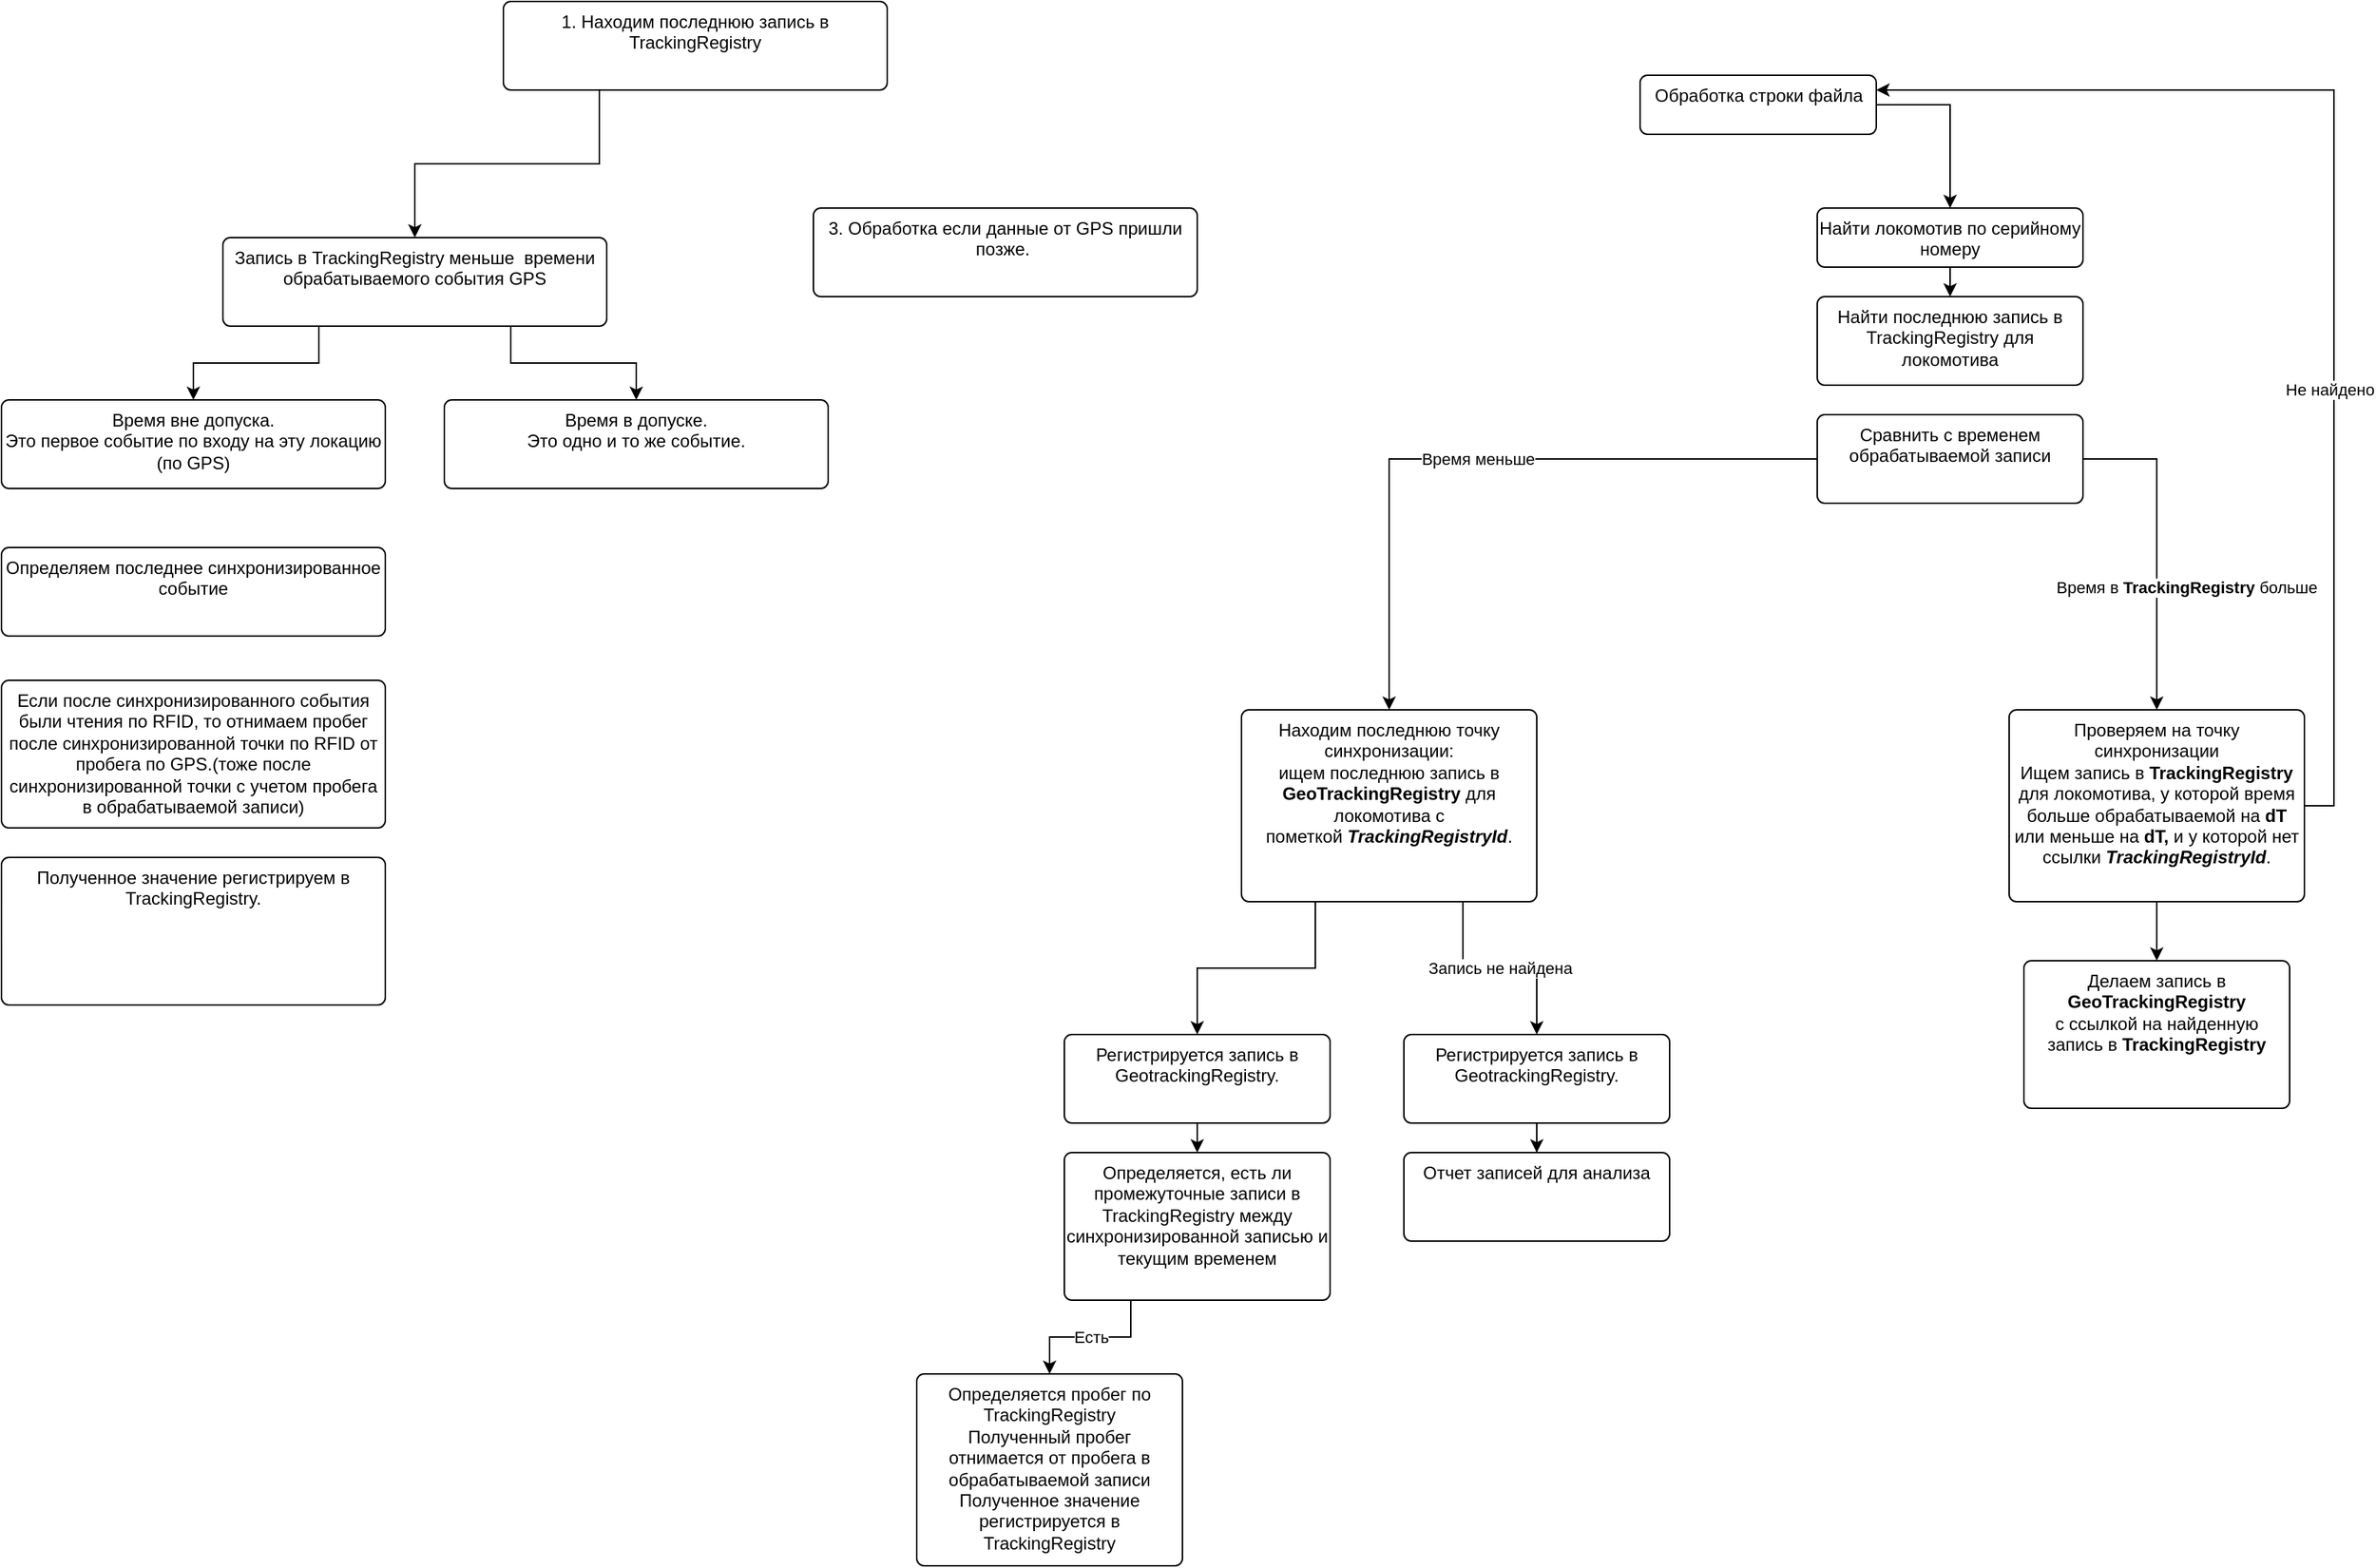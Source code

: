 <mxfile version="20.7.4" type="device"><diagram id="Ru2xacAF7HFqyGeZjAIu" name="Page-1"><mxGraphModel dx="2009" dy="690" grid="1" gridSize="10" guides="1" tooltips="1" connect="1" arrows="1" fold="1" page="1" pageScale="1" pageWidth="827" pageHeight="1169" math="0" shadow="0"><root><mxCell id="0"/><mxCell id="1" parent="0"/><mxCell id="yAA4Ex5hEjd4g-19m9vm-3" style="edgeStyle=orthogonalEdgeStyle;rounded=0;orthogonalLoop=1;jettySize=auto;html=1;entryX=0.5;entryY=0;entryDx=0;entryDy=0;exitX=1;exitY=0.5;exitDx=0;exitDy=0;" edge="1" parent="1" source="yAA4Ex5hEjd4g-19m9vm-1" target="yAA4Ex5hEjd4g-19m9vm-2"><mxGeometry relative="1" as="geometry"/></mxCell><mxCell id="yAA4Ex5hEjd4g-19m9vm-1" value="Обработка строки файла" style="html=1;align=center;verticalAlign=top;rounded=1;absoluteArcSize=1;arcSize=10;dashed=0;" vertex="1" parent="1"><mxGeometry x="330" y="80" width="160" height="40" as="geometry"/></mxCell><mxCell id="yAA4Ex5hEjd4g-19m9vm-5" style="edgeStyle=orthogonalEdgeStyle;rounded=0;orthogonalLoop=1;jettySize=auto;html=1;exitX=0.5;exitY=1;exitDx=0;exitDy=0;entryX=0.5;entryY=0;entryDx=0;entryDy=0;" edge="1" parent="1" source="yAA4Ex5hEjd4g-19m9vm-2" target="yAA4Ex5hEjd4g-19m9vm-4"><mxGeometry relative="1" as="geometry"/></mxCell><mxCell id="yAA4Ex5hEjd4g-19m9vm-2" value="Найти локомотив по серийному номеру" style="html=1;align=center;verticalAlign=top;rounded=1;absoluteArcSize=1;arcSize=10;dashed=0;whiteSpace=wrap;" vertex="1" parent="1"><mxGeometry x="450" y="170" width="180" height="40" as="geometry"/></mxCell><mxCell id="yAA4Ex5hEjd4g-19m9vm-4" value="Найти последнюю запись в TrackingRegistry для локомотива" style="html=1;align=center;verticalAlign=top;rounded=1;absoluteArcSize=1;arcSize=10;dashed=0;whiteSpace=wrap;" vertex="1" parent="1"><mxGeometry x="450" y="230" width="180" height="60" as="geometry"/></mxCell><mxCell id="yAA4Ex5hEjd4g-19m9vm-9" style="edgeStyle=orthogonalEdgeStyle;rounded=0;orthogonalLoop=1;jettySize=auto;html=1;entryX=0.5;entryY=0;entryDx=0;entryDy=0;exitX=1;exitY=0.5;exitDx=0;exitDy=0;" edge="1" parent="1" source="yAA4Ex5hEjd4g-19m9vm-6" target="yAA4Ex5hEjd4g-19m9vm-8"><mxGeometry relative="1" as="geometry"><mxPoint x="680" y="70" as="targetPoint"/></mxGeometry></mxCell><mxCell id="yAA4Ex5hEjd4g-19m9vm-10" value="Время в &lt;b&gt;TrackingRegistry &lt;/b&gt;больше" style="edgeLabel;html=1;align=center;verticalAlign=middle;resizable=0;points=[];" vertex="1" connectable="0" parent="yAA4Ex5hEjd4g-19m9vm-9"><mxGeometry x="-0.386" y="-3" relative="1" as="geometry"><mxPoint x="23" y="69" as="offset"/></mxGeometry></mxCell><mxCell id="yAA4Ex5hEjd4g-19m9vm-15" value="Время меньше" style="edgeStyle=orthogonalEdgeStyle;rounded=0;orthogonalLoop=1;jettySize=auto;html=1;entryX=0.5;entryY=0;entryDx=0;entryDy=0;exitX=0;exitY=0.5;exitDx=0;exitDy=0;" edge="1" parent="1" source="yAA4Ex5hEjd4g-19m9vm-6" target="yAA4Ex5hEjd4g-19m9vm-16"><mxGeometry relative="1" as="geometry"><mxPoint x="160" y="510" as="targetPoint"/></mxGeometry></mxCell><mxCell id="yAA4Ex5hEjd4g-19m9vm-6" value="Сравнить с временем обрабатываемой записи" style="html=1;align=center;verticalAlign=top;rounded=1;absoluteArcSize=1;arcSize=10;dashed=0;whiteSpace=wrap;" vertex="1" parent="1"><mxGeometry x="450" y="310" width="180" height="60" as="geometry"/></mxCell><mxCell id="yAA4Ex5hEjd4g-19m9vm-11" style="edgeStyle=orthogonalEdgeStyle;rounded=0;orthogonalLoop=1;jettySize=auto;html=1;entryX=1;entryY=0.25;entryDx=0;entryDy=0;exitX=1;exitY=0.5;exitDx=0;exitDy=0;" edge="1" parent="1" source="yAA4Ex5hEjd4g-19m9vm-8" target="yAA4Ex5hEjd4g-19m9vm-1"><mxGeometry relative="1" as="geometry"><mxPoint x="800" y="140" as="targetPoint"/></mxGeometry></mxCell><mxCell id="yAA4Ex5hEjd4g-19m9vm-12" value="Не найдено" style="edgeLabel;html=1;align=center;verticalAlign=middle;resizable=0;points=[];" vertex="1" connectable="0" parent="yAA4Ex5hEjd4g-19m9vm-11"><mxGeometry x="-0.259" y="3" relative="1" as="geometry"><mxPoint as="offset"/></mxGeometry></mxCell><mxCell id="yAA4Ex5hEjd4g-19m9vm-14" style="edgeStyle=orthogonalEdgeStyle;rounded=0;orthogonalLoop=1;jettySize=auto;html=1;exitX=0.5;exitY=1;exitDx=0;exitDy=0;entryX=0.5;entryY=0;entryDx=0;entryDy=0;" edge="1" parent="1" source="yAA4Ex5hEjd4g-19m9vm-8" target="yAA4Ex5hEjd4g-19m9vm-13"><mxGeometry relative="1" as="geometry"/></mxCell><mxCell id="yAA4Ex5hEjd4g-19m9vm-8" value="Проверяем на точку синхронизации&lt;br&gt;Ищем запись в &lt;b&gt;TrackingRegistry &lt;/b&gt;для локомотива, у которой время больше обрабатываемой на &lt;b&gt;dT &lt;/b&gt;или меньше на &lt;b&gt;dT,&amp;nbsp;&lt;/b&gt;и у которой нет ссылки &lt;b&gt;&lt;i&gt;TrackingRegistryId&lt;/i&gt;&lt;/b&gt;." style="html=1;align=center;verticalAlign=top;rounded=1;absoluteArcSize=1;arcSize=10;dashed=0;whiteSpace=wrap;" vertex="1" parent="1"><mxGeometry x="580" y="510" width="200" height="130" as="geometry"/></mxCell><mxCell id="yAA4Ex5hEjd4g-19m9vm-13" value="Делаем запись в &lt;b&gt;GeoTrackingRegistry &lt;/b&gt;с&amp;nbsp;ссылкой на найденную запись в &lt;b&gt;TrackingRegistry&lt;/b&gt;" style="html=1;align=center;verticalAlign=top;rounded=1;absoluteArcSize=1;arcSize=10;dashed=0;whiteSpace=wrap;" vertex="1" parent="1"><mxGeometry x="590" y="680" width="180" height="100" as="geometry"/></mxCell><mxCell id="yAA4Ex5hEjd4g-19m9vm-21" value="Запись не найдена" style="edgeStyle=orthogonalEdgeStyle;rounded=0;orthogonalLoop=1;jettySize=auto;html=1;exitX=0.75;exitY=1;exitDx=0;exitDy=0;entryX=0.5;entryY=0;entryDx=0;entryDy=0;" edge="1" parent="1" source="yAA4Ex5hEjd4g-19m9vm-16" target="yAA4Ex5hEjd4g-19m9vm-19"><mxGeometry relative="1" as="geometry"/></mxCell><mxCell id="yAA4Ex5hEjd4g-19m9vm-23" style="edgeStyle=orthogonalEdgeStyle;rounded=0;orthogonalLoop=1;jettySize=auto;html=1;exitX=0.25;exitY=1;exitDx=0;exitDy=0;entryX=0.5;entryY=0;entryDx=0;entryDy=0;" edge="1" parent="1" source="yAA4Ex5hEjd4g-19m9vm-16" target="yAA4Ex5hEjd4g-19m9vm-22"><mxGeometry relative="1" as="geometry"/></mxCell><mxCell id="yAA4Ex5hEjd4g-19m9vm-16" value="Находим последнюю точку синхронизации:&lt;br&gt;ищем последнюю запись в &lt;b&gt;GeoTrackingRegistry&amp;nbsp;&lt;/b&gt;для локомотива c пометкой&amp;nbsp;&lt;b&gt;&lt;i&gt;TrackingRegistryId&lt;/i&gt;&lt;/b&gt;." style="html=1;align=center;verticalAlign=top;rounded=1;absoluteArcSize=1;arcSize=10;dashed=0;whiteSpace=wrap;" vertex="1" parent="1"><mxGeometry x="60" y="510" width="200" height="130" as="geometry"/></mxCell><mxCell id="yAA4Ex5hEjd4g-19m9vm-26" style="edgeStyle=orthogonalEdgeStyle;rounded=0;orthogonalLoop=1;jettySize=auto;html=1;exitX=0.5;exitY=1;exitDx=0;exitDy=0;" edge="1" parent="1" source="yAA4Ex5hEjd4g-19m9vm-19" target="yAA4Ex5hEjd4g-19m9vm-25"><mxGeometry relative="1" as="geometry"/></mxCell><mxCell id="yAA4Ex5hEjd4g-19m9vm-19" value="Регистрируется запись в GeotrackingRegistry.&lt;br&gt;" style="html=1;align=center;verticalAlign=top;rounded=1;absoluteArcSize=1;arcSize=10;dashed=0;whiteSpace=wrap;" vertex="1" parent="1"><mxGeometry x="170" y="730" width="180" height="60" as="geometry"/></mxCell><mxCell id="yAA4Ex5hEjd4g-19m9vm-27" style="edgeStyle=orthogonalEdgeStyle;rounded=0;orthogonalLoop=1;jettySize=auto;html=1;exitX=0.5;exitY=1;exitDx=0;exitDy=0;entryX=0.5;entryY=0;entryDx=0;entryDy=0;" edge="1" parent="1" source="yAA4Ex5hEjd4g-19m9vm-22" target="yAA4Ex5hEjd4g-19m9vm-24"><mxGeometry relative="1" as="geometry"/></mxCell><mxCell id="yAA4Ex5hEjd4g-19m9vm-22" value="Регистрируется запись в GeotrackingRegistry.&lt;br&gt;" style="html=1;align=center;verticalAlign=top;rounded=1;absoluteArcSize=1;arcSize=10;dashed=0;whiteSpace=wrap;" vertex="1" parent="1"><mxGeometry x="-60" y="730" width="180" height="60" as="geometry"/></mxCell><mxCell id="yAA4Ex5hEjd4g-19m9vm-29" value="Есть" style="edgeStyle=orthogonalEdgeStyle;rounded=0;orthogonalLoop=1;jettySize=auto;html=1;exitX=0.25;exitY=1;exitDx=0;exitDy=0;" edge="1" parent="1" source="yAA4Ex5hEjd4g-19m9vm-24" target="yAA4Ex5hEjd4g-19m9vm-28"><mxGeometry relative="1" as="geometry"/></mxCell><mxCell id="yAA4Ex5hEjd4g-19m9vm-24" value="Определяется, есть ли промежуточные записи в TrackingRegistry между синхронизированной записью и текущим временем" style="html=1;align=center;verticalAlign=top;rounded=1;absoluteArcSize=1;arcSize=10;dashed=0;whiteSpace=wrap;" vertex="1" parent="1"><mxGeometry x="-60" y="810" width="180" height="100" as="geometry"/></mxCell><mxCell id="yAA4Ex5hEjd4g-19m9vm-25" value="Отчет записей для анализа" style="html=1;align=center;verticalAlign=top;rounded=1;absoluteArcSize=1;arcSize=10;dashed=0;whiteSpace=wrap;" vertex="1" parent="1"><mxGeometry x="170" y="810" width="180" height="60" as="geometry"/></mxCell><mxCell id="yAA4Ex5hEjd4g-19m9vm-28" value="Определяется пробег по TrackingRegistry&lt;br&gt;Полученный пробег отнимается от пробега в обрабатываемой записи&lt;br&gt;Полученное значение регистрируется в TrackingRegistry" style="html=1;align=center;verticalAlign=top;rounded=1;absoluteArcSize=1;arcSize=10;dashed=0;whiteSpace=wrap;" vertex="1" parent="1"><mxGeometry x="-160" y="960" width="180" height="130" as="geometry"/></mxCell><mxCell id="yAA4Ex5hEjd4g-19m9vm-37" style="edgeStyle=orthogonalEdgeStyle;rounded=0;orthogonalLoop=1;jettySize=auto;html=1;exitX=0.25;exitY=1;exitDx=0;exitDy=0;entryX=0.5;entryY=0;entryDx=0;entryDy=0;" edge="1" parent="1" source="yAA4Ex5hEjd4g-19m9vm-30" target="yAA4Ex5hEjd4g-19m9vm-31"><mxGeometry relative="1" as="geometry"/></mxCell><mxCell id="yAA4Ex5hEjd4g-19m9vm-30" value="1. Находим последнюю запись в TrackingRegistry" style="html=1;align=center;verticalAlign=top;rounded=1;absoluteArcSize=1;arcSize=10;dashed=0;whiteSpace=wrap;" vertex="1" parent="1"><mxGeometry x="-440" y="30" width="260" height="60" as="geometry"/></mxCell><mxCell id="yAA4Ex5hEjd4g-19m9vm-35" style="edgeStyle=orthogonalEdgeStyle;rounded=0;orthogonalLoop=1;jettySize=auto;html=1;exitX=0.25;exitY=1;exitDx=0;exitDy=0;entryX=0.5;entryY=0;entryDx=0;entryDy=0;" edge="1" parent="1" source="yAA4Ex5hEjd4g-19m9vm-31" target="yAA4Ex5hEjd4g-19m9vm-33"><mxGeometry relative="1" as="geometry"/></mxCell><mxCell id="yAA4Ex5hEjd4g-19m9vm-36" style="edgeStyle=orthogonalEdgeStyle;rounded=0;orthogonalLoop=1;jettySize=auto;html=1;exitX=0.75;exitY=1;exitDx=0;exitDy=0;entryX=0.5;entryY=0;entryDx=0;entryDy=0;" edge="1" parent="1" source="yAA4Ex5hEjd4g-19m9vm-31" target="yAA4Ex5hEjd4g-19m9vm-34"><mxGeometry relative="1" as="geometry"/></mxCell><mxCell id="yAA4Ex5hEjd4g-19m9vm-31" value="Запись в TrackingRegistry меньше&amp;nbsp; времени обрабатываемого события GPS" style="html=1;align=center;verticalAlign=top;rounded=1;absoluteArcSize=1;arcSize=10;dashed=0;whiteSpace=wrap;" vertex="1" parent="1"><mxGeometry x="-630" y="190" width="260" height="60" as="geometry"/></mxCell><mxCell id="yAA4Ex5hEjd4g-19m9vm-32" value="3. Обработка если данные от GPS пришли позже.&amp;nbsp;" style="html=1;align=center;verticalAlign=top;rounded=1;absoluteArcSize=1;arcSize=10;dashed=0;whiteSpace=wrap;" vertex="1" parent="1"><mxGeometry x="-230" y="170" width="260" height="60" as="geometry"/></mxCell><mxCell id="yAA4Ex5hEjd4g-19m9vm-33" value="Время вне допуска.&lt;br&gt;Это первое событие по входу на эту локацию (по GPS)" style="html=1;align=center;verticalAlign=top;rounded=1;absoluteArcSize=1;arcSize=10;dashed=0;whiteSpace=wrap;" vertex="1" parent="1"><mxGeometry x="-780" y="300" width="260" height="60" as="geometry"/></mxCell><mxCell id="yAA4Ex5hEjd4g-19m9vm-34" value="Время в допуске.&lt;br&gt;Это одно и то же событие." style="html=1;align=center;verticalAlign=top;rounded=1;absoluteArcSize=1;arcSize=10;dashed=0;whiteSpace=wrap;" vertex="1" parent="1"><mxGeometry x="-480" y="300" width="260" height="60" as="geometry"/></mxCell><mxCell id="yAA4Ex5hEjd4g-19m9vm-38" value="Определяем последнее синхронизированное событие" style="html=1;align=center;verticalAlign=top;rounded=1;absoluteArcSize=1;arcSize=10;dashed=0;whiteSpace=wrap;" vertex="1" parent="1"><mxGeometry x="-780" y="400" width="260" height="60" as="geometry"/></mxCell><mxCell id="yAA4Ex5hEjd4g-19m9vm-39" value="Если после синхронизированного события были чтения по RFID, то отнимаем пробег после синхронизированной точки по RFID от пробега по GPS.(тоже после синхронизированной точки с учетом пробега в обрабатываемой записи)" style="html=1;align=center;verticalAlign=top;rounded=1;absoluteArcSize=1;arcSize=10;dashed=0;whiteSpace=wrap;" vertex="1" parent="1"><mxGeometry x="-780" y="490" width="260" height="100" as="geometry"/></mxCell><mxCell id="yAA4Ex5hEjd4g-19m9vm-40" value="Полученное значение регистрируем в TrackingRegistry." style="html=1;align=center;verticalAlign=top;rounded=1;absoluteArcSize=1;arcSize=10;dashed=0;whiteSpace=wrap;" vertex="1" parent="1"><mxGeometry x="-780" y="610" width="260" height="100" as="geometry"/></mxCell></root></mxGraphModel></diagram></mxfile>